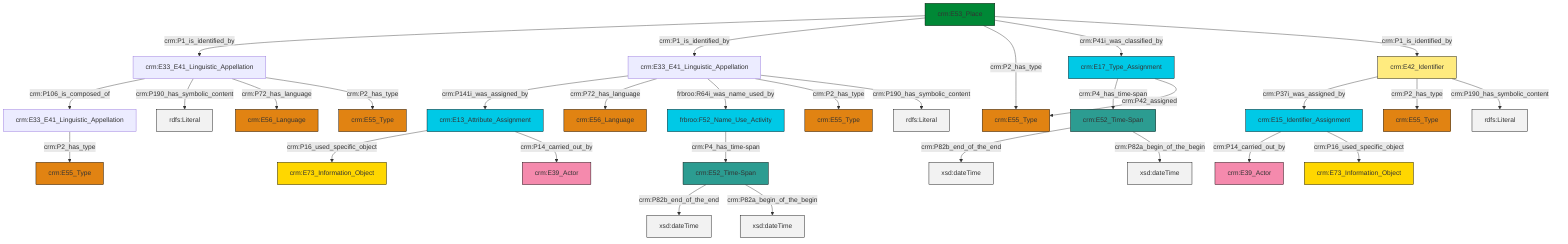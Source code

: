 graph TD
classDef Literal fill:#f2f2f2,stroke:#000000;
classDef CRM_Entity fill:#FFFFFF,stroke:#000000;
classDef Temporal_Entity fill:#00C9E6, stroke:#000000;
classDef Type fill:#E18312, stroke:#000000;
classDef Time-Span fill:#2C9C91, stroke:#000000;
classDef Appellation fill:#FFEB7F, stroke:#000000;
classDef Place fill:#008836, stroke:#000000;
classDef Persistent_Item fill:#B266B2, stroke:#000000;
classDef Conceptual_Object fill:#FFD700, stroke:#000000;
classDef Physical_Thing fill:#D2B48C, stroke:#000000;
classDef Actor fill:#f58aad, stroke:#000000;
classDef PC_Classes fill:#4ce600, stroke:#000000;
classDef Multi fill:#cccccc,stroke:#000000;

6["crm:E33_E41_Linguistic_Appellation"]:::Default -->|crm:P141i_was_assigned_by| 7["crm:E13_Attribute_Assignment"]:::Temporal_Entity
6["crm:E33_E41_Linguistic_Appellation"]:::Default -->|crm:P72_has_language| 8["crm:E56_Language"]:::Type
11["crm:E33_E41_Linguistic_Appellation"]:::Default -->|crm:P106_is_composed_of| 12["crm:E33_E41_Linguistic_Appellation"]:::Default
13["frbroo:F52_Name_Use_Activity"]:::Temporal_Entity -->|crm:P4_has_time-span| 14["crm:E52_Time-Span"]:::Time-Span
15["crm:E15_Identifier_Assignment"]:::Temporal_Entity -->|crm:P14_carried_out_by| 16["crm:E39_Actor"]:::Actor
14["crm:E52_Time-Span"]:::Time-Span -->|crm:P82b_end_of_the_end| 20[xsd:dateTime]:::Literal
11["crm:E33_E41_Linguistic_Appellation"]:::Default -->|crm:P190_has_symbolic_content| 21[rdfs:Literal]:::Literal
0["crm:E53_Place"]:::Place -->|crm:P1_is_identified_by| 11["crm:E33_E41_Linguistic_Appellation"]:::Default
25["crm:E42_Identifier"]:::Appellation -->|crm:P37i_was_assigned_by| 15["crm:E15_Identifier_Assignment"]:::Temporal_Entity
11["crm:E33_E41_Linguistic_Appellation"]:::Default -->|crm:P72_has_language| 2["crm:E56_Language"]:::Type
7["crm:E13_Attribute_Assignment"]:::Temporal_Entity -->|crm:P16_used_specific_object| 27["crm:E73_Information_Object"]:::Conceptual_Object
28["crm:E17_Type_Assignment"]:::Temporal_Entity -->|crm:P4_has_time-span| 23["crm:E52_Time-Span"]:::Time-Span
25["crm:E42_Identifier"]:::Appellation -->|crm:P2_has_type| 29["crm:E55_Type"]:::Type
23["crm:E52_Time-Span"]:::Time-Span -->|crm:P82b_end_of_the_end| 31[xsd:dateTime]:::Literal
6["crm:E33_E41_Linguistic_Appellation"]:::Default -->|frbroo:R64i_was_name_used_by| 13["frbroo:F52_Name_Use_Activity"]:::Temporal_Entity
0["crm:E53_Place"]:::Place -->|crm:P1_is_identified_by| 6["crm:E33_E41_Linguistic_Appellation"]:::Default
12["crm:E33_E41_Linguistic_Appellation"]:::Default -->|crm:P2_has_type| 36["crm:E55_Type"]:::Type
0["crm:E53_Place"]:::Place -->|crm:P2_has_type| 4["crm:E55_Type"]:::Type
28["crm:E17_Type_Assignment"]:::Temporal_Entity -->|crm:P42_assigned| 4["crm:E55_Type"]:::Type
0["crm:E53_Place"]:::Place -->|crm:P41i_was_classified_by| 28["crm:E17_Type_Assignment"]:::Temporal_Entity
0["crm:E53_Place"]:::Place -->|crm:P1_is_identified_by| 25["crm:E42_Identifier"]:::Appellation
15["crm:E15_Identifier_Assignment"]:::Temporal_Entity -->|crm:P16_used_specific_object| 9["crm:E73_Information_Object"]:::Conceptual_Object
6["crm:E33_E41_Linguistic_Appellation"]:::Default -->|crm:P2_has_type| 18["crm:E55_Type"]:::Type
25["crm:E42_Identifier"]:::Appellation -->|crm:P190_has_symbolic_content| 42[rdfs:Literal]:::Literal
14["crm:E52_Time-Span"]:::Time-Span -->|crm:P82a_begin_of_the_begin| 44[xsd:dateTime]:::Literal
11["crm:E33_E41_Linguistic_Appellation"]:::Default -->|crm:P2_has_type| 39["crm:E55_Type"]:::Type
23["crm:E52_Time-Span"]:::Time-Span -->|crm:P82a_begin_of_the_begin| 46[xsd:dateTime]:::Literal
6["crm:E33_E41_Linguistic_Appellation"]:::Default -->|crm:P190_has_symbolic_content| 48[rdfs:Literal]:::Literal
7["crm:E13_Attribute_Assignment"]:::Temporal_Entity -->|crm:P14_carried_out_by| 51["crm:E39_Actor"]:::Actor